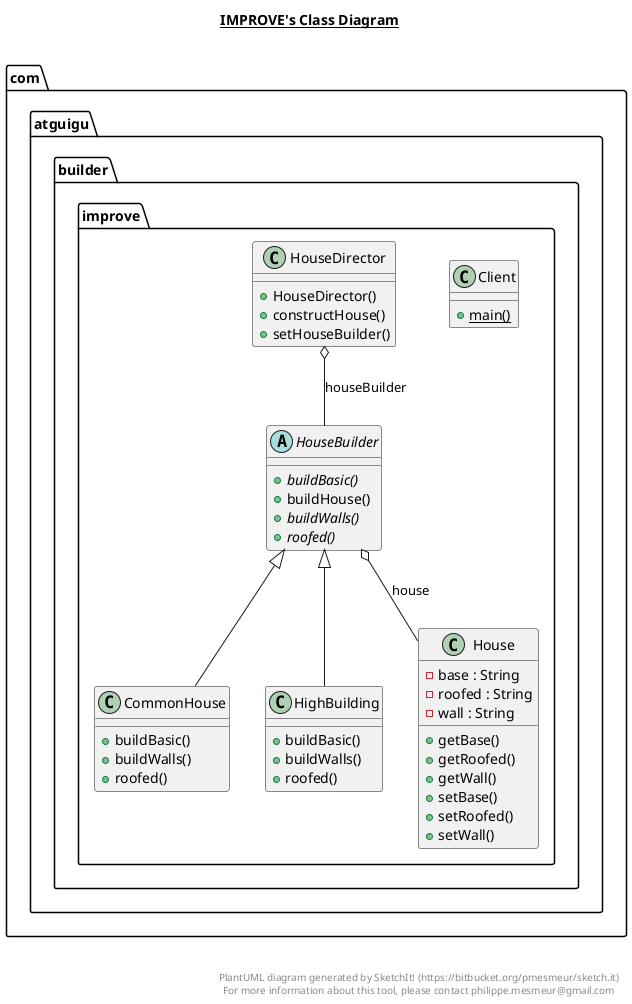 @startuml

title __IMPROVE's Class Diagram__\n

  namespace com.atguigu.builder {
    namespace improve {
      class com.atguigu.builder.improve.Client {
          {static} + main()
      }
    }
  }
  

  namespace com.atguigu.builder {
    namespace improve {
      class com.atguigu.builder.improve.CommonHouse {
          + buildBasic()
          + buildWalls()
          + roofed()
      }
    }
  }
  

  namespace com.atguigu.builder {
    namespace improve {
      class com.atguigu.builder.improve.HighBuilding {
          + buildBasic()
          + buildWalls()
          + roofed()
      }
    }
  }
  

  namespace com.atguigu.builder {
    namespace improve {
      class com.atguigu.builder.improve.House {
          - base : String
          - roofed : String
          - wall : String
          + getBase()
          + getRoofed()
          + getWall()
          + setBase()
          + setRoofed()
          + setWall()
      }
    }
  }
  

  namespace com.atguigu.builder {
    namespace improve {
      abstract class com.atguigu.builder.improve.HouseBuilder {
          {abstract} + buildBasic()
          + buildHouse()
          {abstract} + buildWalls()
          {abstract} + roofed()
      }
    }
  }
  

  namespace com.atguigu.builder {
    namespace improve {
      class com.atguigu.builder.improve.HouseDirector {
          + HouseDirector()
          + constructHouse()
          + setHouseBuilder()
      }
    }
  }
  

  com.atguigu.builder.improve.CommonHouse -up-|> com.atguigu.builder.improve.HouseBuilder
  com.atguigu.builder.improve.HighBuilding -up-|> com.atguigu.builder.improve.HouseBuilder
  com.atguigu.builder.improve.HouseBuilder o-- com.atguigu.builder.improve.House : house
  com.atguigu.builder.improve.HouseDirector o-- com.atguigu.builder.improve.HouseBuilder : houseBuilder


right footer


PlantUML diagram generated by SketchIt! (https://bitbucket.org/pmesmeur/sketch.it)
For more information about this tool, please contact philippe.mesmeur@gmail.com
endfooter

@enduml
